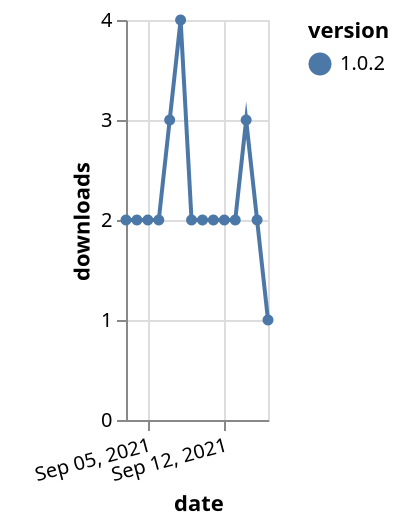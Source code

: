 {"$schema": "https://vega.github.io/schema/vega-lite/v5.json", "description": "A simple bar chart with embedded data.", "data": {"values": [{"date": "2021-09-03", "total": 2480, "delta": 2, "version": "1.0.2"}, {"date": "2021-09-04", "total": 2482, "delta": 2, "version": "1.0.2"}, {"date": "2021-09-05", "total": 2484, "delta": 2, "version": "1.0.2"}, {"date": "2021-09-06", "total": 2486, "delta": 2, "version": "1.0.2"}, {"date": "2021-09-07", "total": 2489, "delta": 3, "version": "1.0.2"}, {"date": "2021-09-08", "total": 2493, "delta": 4, "version": "1.0.2"}, {"date": "2021-09-09", "total": 2495, "delta": 2, "version": "1.0.2"}, {"date": "2021-09-10", "total": 2497, "delta": 2, "version": "1.0.2"}, {"date": "2021-09-11", "total": 2499, "delta": 2, "version": "1.0.2"}, {"date": "2021-09-12", "total": 2501, "delta": 2, "version": "1.0.2"}, {"date": "2021-09-13", "total": 2503, "delta": 2, "version": "1.0.2"}, {"date": "2021-09-14", "total": 2506, "delta": 3, "version": "1.0.2"}, {"date": "2021-09-15", "total": 2508, "delta": 2, "version": "1.0.2"}, {"date": "2021-09-16", "total": 2509, "delta": 1, "version": "1.0.2"}]}, "width": "container", "mark": {"type": "line", "point": {"filled": true}}, "encoding": {"x": {"field": "date", "type": "temporal", "timeUnit": "yearmonthdate", "title": "date", "axis": {"labelAngle": -15}}, "y": {"field": "delta", "type": "quantitative", "title": "downloads"}, "color": {"field": "version", "type": "nominal"}, "tooltip": {"field": "delta"}}}